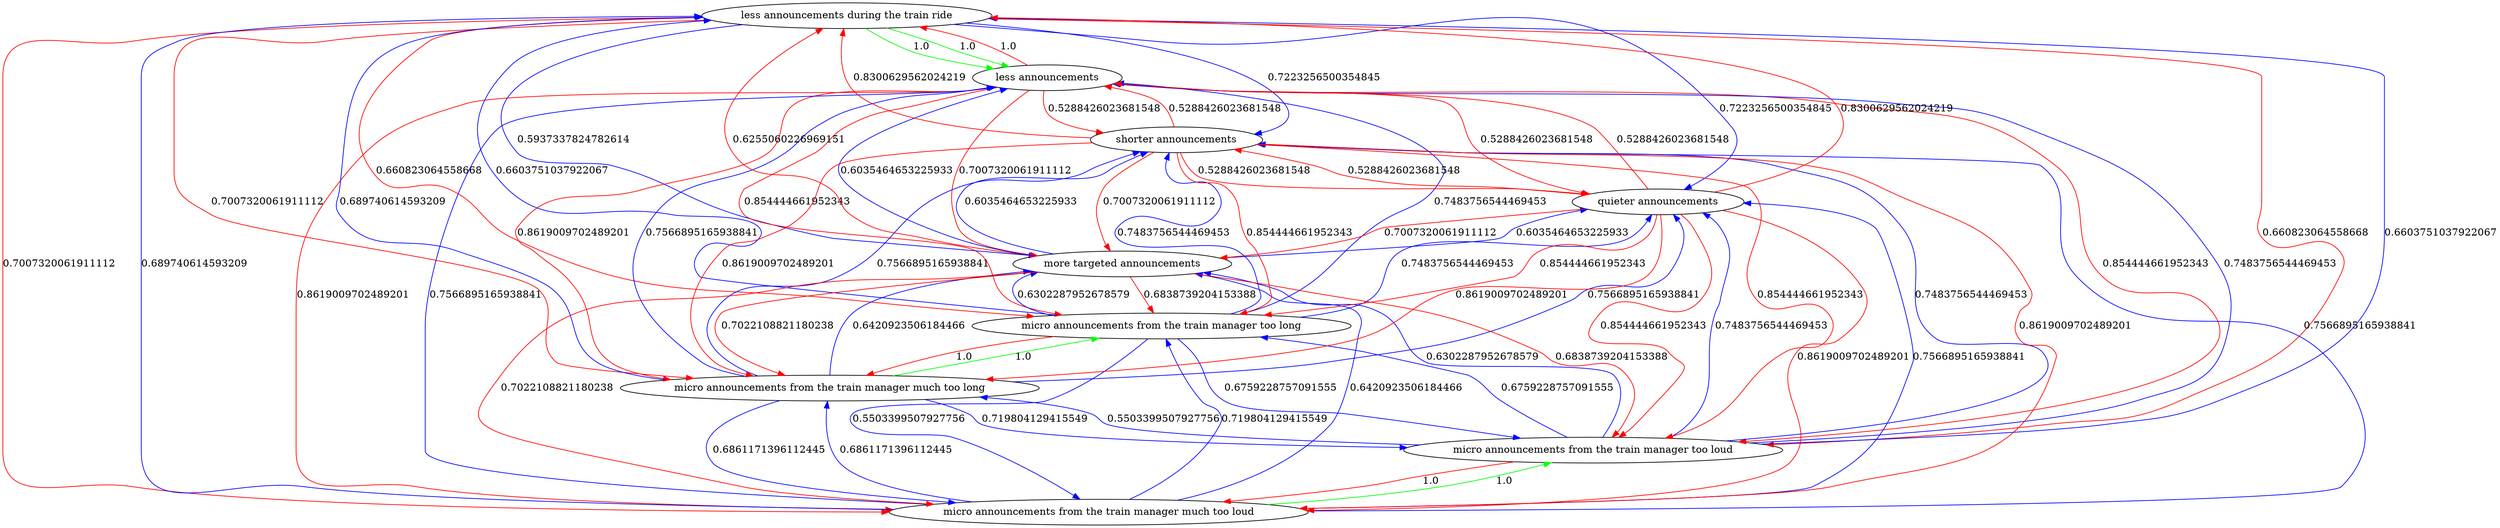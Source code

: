 digraph rawGraph {
"less announcements during the train ride";"less announcements";"micro announcements from the train manager much too loud";"micro announcements from the train manager too loud";"micro announcements from the train manager much too long";"micro announcements from the train manager too long";"more targeted announcements";"quieter announcements";"shorter announcements";"less announcements during the train ride" -> "less announcements" [label=1.0] [color=green]
"less announcements during the train ride" -> "less announcements" [label=1.0] [color=green]
"less announcements" -> "less announcements during the train ride" [label=1.0] [color=red]
"micro announcements from the train manager much too loud" -> "micro announcements from the train manager too loud" [label=1.0] [color=green]
"micro announcements from the train manager too loud" -> "micro announcements from the train manager much too loud" [label=1.0] [color=red]
"less announcements during the train ride" -> "micro announcements from the train manager much too loud" [label=0.7007320061911112] [color=red]
"less announcements during the train ride" -> "micro announcements from the train manager too loud" [label=0.660823064558668] [color=red]
"less announcements" -> "micro announcements from the train manager much too loud" [label=0.8619009702489201] [color=red]
"less announcements" -> "micro announcements from the train manager too loud" [label=0.854444661952343] [color=red]
"micro announcements from the train manager much too loud" -> "less announcements during the train ride" [label=0.689740614593209] [color=blue]
"micro announcements from the train manager much too loud" -> "less announcements" [label=0.7566895165938841] [color=blue]
"micro announcements from the train manager too loud" -> "less announcements during the train ride" [label=0.6603751037922067] [color=blue]
"micro announcements from the train manager too loud" -> "less announcements" [label=0.7483756544469453] [color=blue]
"micro announcements from the train manager much too long" -> "micro announcements from the train manager too long" [label=1.0] [color=green]
"micro announcements from the train manager too long" -> "micro announcements from the train manager much too long" [label=1.0] [color=red]
"less announcements during the train ride" -> "micro announcements from the train manager much too long" [label=0.7007320061911112] [color=red]
"less announcements during the train ride" -> "micro announcements from the train manager too long" [label=0.660823064558668] [color=red]
"less announcements" -> "micro announcements from the train manager much too long" [label=0.8619009702489201] [color=red]
"less announcements" -> "micro announcements from the train manager too long" [label=0.854444661952343] [color=red]
"micro announcements from the train manager much too loud" -> "micro announcements from the train manager much too long" [label=0.6861171396112445] [color=blue]
"micro announcements from the train manager much too loud" -> "micro announcements from the train manager too long" [label=0.719804129415549] [color=blue]
"micro announcements from the train manager too loud" -> "micro announcements from the train manager much too long" [label=0.5503399507927756] [color=blue]
"micro announcements from the train manager too loud" -> "micro announcements from the train manager too long" [label=0.6759228757091555] [color=blue]
"micro announcements from the train manager much too long" -> "less announcements during the train ride" [label=0.689740614593209] [color=blue]
"micro announcements from the train manager much too long" -> "less announcements" [label=0.7566895165938841] [color=blue]
"micro announcements from the train manager much too long" -> "micro announcements from the train manager much too loud" [label=0.6861171396112445] [color=blue]
"micro announcements from the train manager much too long" -> "micro announcements from the train manager too loud" [label=0.719804129415549] [color=blue]
"micro announcements from the train manager too long" -> "less announcements during the train ride" [label=0.6603751037922067] [color=blue]
"micro announcements from the train manager too long" -> "less announcements" [label=0.7483756544469453] [color=blue]
"micro announcements from the train manager too long" -> "micro announcements from the train manager much too loud" [label=0.5503399507927756] [color=blue]
"micro announcements from the train manager too long" -> "micro announcements from the train manager too loud" [label=0.6759228757091555] [color=blue]
"less announcements during the train ride" -> "more targeted announcements" [label=0.5937337824782614] [color=blue]
"less announcements" -> "more targeted announcements" [label=0.7007320061911112] [color=red]
"micro announcements from the train manager much too loud" -> "more targeted announcements" [label=0.6420923506184466] [color=blue]
"micro announcements from the train manager too loud" -> "more targeted announcements" [label=0.6302287952678579] [color=blue]
"micro announcements from the train manager much too long" -> "more targeted announcements" [label=0.6420923506184466] [color=blue]
"micro announcements from the train manager too long" -> "more targeted announcements" [label=0.6302287952678579] [color=blue]
"more targeted announcements" -> "less announcements during the train ride" [label=0.6255060226969151] [color=red]
"more targeted announcements" -> "less announcements" [label=0.6035464653225933] [color=blue]
"more targeted announcements" -> "micro announcements from the train manager much too loud" [label=0.7022108821180238] [color=red]
"more targeted announcements" -> "micro announcements from the train manager too loud" [label=0.6838739204153388] [color=red]
"more targeted announcements" -> "micro announcements from the train manager much too long" [label=0.7022108821180238] [color=red]
"more targeted announcements" -> "micro announcements from the train manager too long" [label=0.6838739204153388] [color=red]
"less announcements during the train ride" -> "quieter announcements" [label=0.7223256500354845] [color=blue]
"less announcements" -> "quieter announcements" [label=0.5288426023681548] [color=red]
"micro announcements from the train manager much too loud" -> "quieter announcements" [label=0.7566895165938841] [color=blue]
"micro announcements from the train manager too loud" -> "quieter announcements" [label=0.7483756544469453] [color=blue]
"micro announcements from the train manager much too long" -> "quieter announcements" [label=0.7566895165938841] [color=blue]
"micro announcements from the train manager too long" -> "quieter announcements" [label=0.7483756544469453] [color=blue]
"more targeted announcements" -> "quieter announcements" [label=0.6035464653225933] [color=blue]
"quieter announcements" -> "less announcements during the train ride" [label=0.8300629562024219] [color=red]
"quieter announcements" -> "less announcements" [label=0.5288426023681548] [color=red]
"quieter announcements" -> "micro announcements from the train manager much too loud" [label=0.8619009702489201] [color=red]
"quieter announcements" -> "micro announcements from the train manager too loud" [label=0.854444661952343] [color=red]
"quieter announcements" -> "micro announcements from the train manager much too long" [label=0.8619009702489201] [color=red]
"quieter announcements" -> "micro announcements from the train manager too long" [label=0.854444661952343] [color=red]
"quieter announcements" -> "more targeted announcements" [label=0.7007320061911112] [color=red]
"less announcements during the train ride" -> "shorter announcements" [label=0.7223256500354845] [color=blue]
"less announcements" -> "shorter announcements" [label=0.5288426023681548] [color=red]
"micro announcements from the train manager much too loud" -> "shorter announcements" [label=0.7566895165938841] [color=blue]
"micro announcements from the train manager too loud" -> "shorter announcements" [label=0.7483756544469453] [color=blue]
"micro announcements from the train manager much too long" -> "shorter announcements" [label=0.7566895165938841] [color=blue]
"micro announcements from the train manager too long" -> "shorter announcements" [label=0.7483756544469453] [color=blue]
"more targeted announcements" -> "shorter announcements" [label=0.6035464653225933] [color=blue]
"quieter announcements" -> "shorter announcements" [label=0.5288426023681548] [color=red]
"shorter announcements" -> "less announcements during the train ride" [label=0.8300629562024219] [color=red]
"shorter announcements" -> "less announcements" [label=0.5288426023681548] [color=red]
"shorter announcements" -> "micro announcements from the train manager much too loud" [label=0.8619009702489201] [color=red]
"shorter announcements" -> "micro announcements from the train manager too loud" [label=0.854444661952343] [color=red]
"shorter announcements" -> "micro announcements from the train manager much too long" [label=0.8619009702489201] [color=red]
"shorter announcements" -> "micro announcements from the train manager too long" [label=0.854444661952343] [color=red]
"shorter announcements" -> "more targeted announcements" [label=0.7007320061911112] [color=red]
"shorter announcements" -> "quieter announcements" [label=0.5288426023681548] [color=red]
}